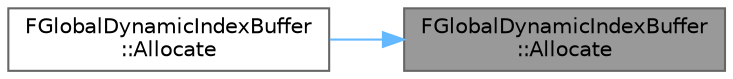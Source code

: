 digraph "FGlobalDynamicIndexBuffer::Allocate"
{
 // INTERACTIVE_SVG=YES
 // LATEX_PDF_SIZE
  bgcolor="transparent";
  edge [fontname=Helvetica,fontsize=10,labelfontname=Helvetica,labelfontsize=10];
  node [fontname=Helvetica,fontsize=10,shape=box,height=0.2,width=0.4];
  rankdir="RL";
  Node1 [id="Node000001",label="FGlobalDynamicIndexBuffer\l::Allocate",height=0.2,width=0.4,color="gray40", fillcolor="grey60", style="filled", fontcolor="black",tooltip="Allocates space in the global index buffer."];
  Node1 -> Node2 [id="edge1_Node000001_Node000002",dir="back",color="steelblue1",style="solid",tooltip=" "];
  Node2 [id="Node000002",label="FGlobalDynamicIndexBuffer\l::Allocate",height=0.2,width=0.4,color="grey40", fillcolor="white", style="filled",URL="$d0/d9b/classFGlobalDynamicIndexBuffer.html#aca3d8bf84f13a604c4849f959fd39eca",tooltip="Helper function to allocate."];
}
